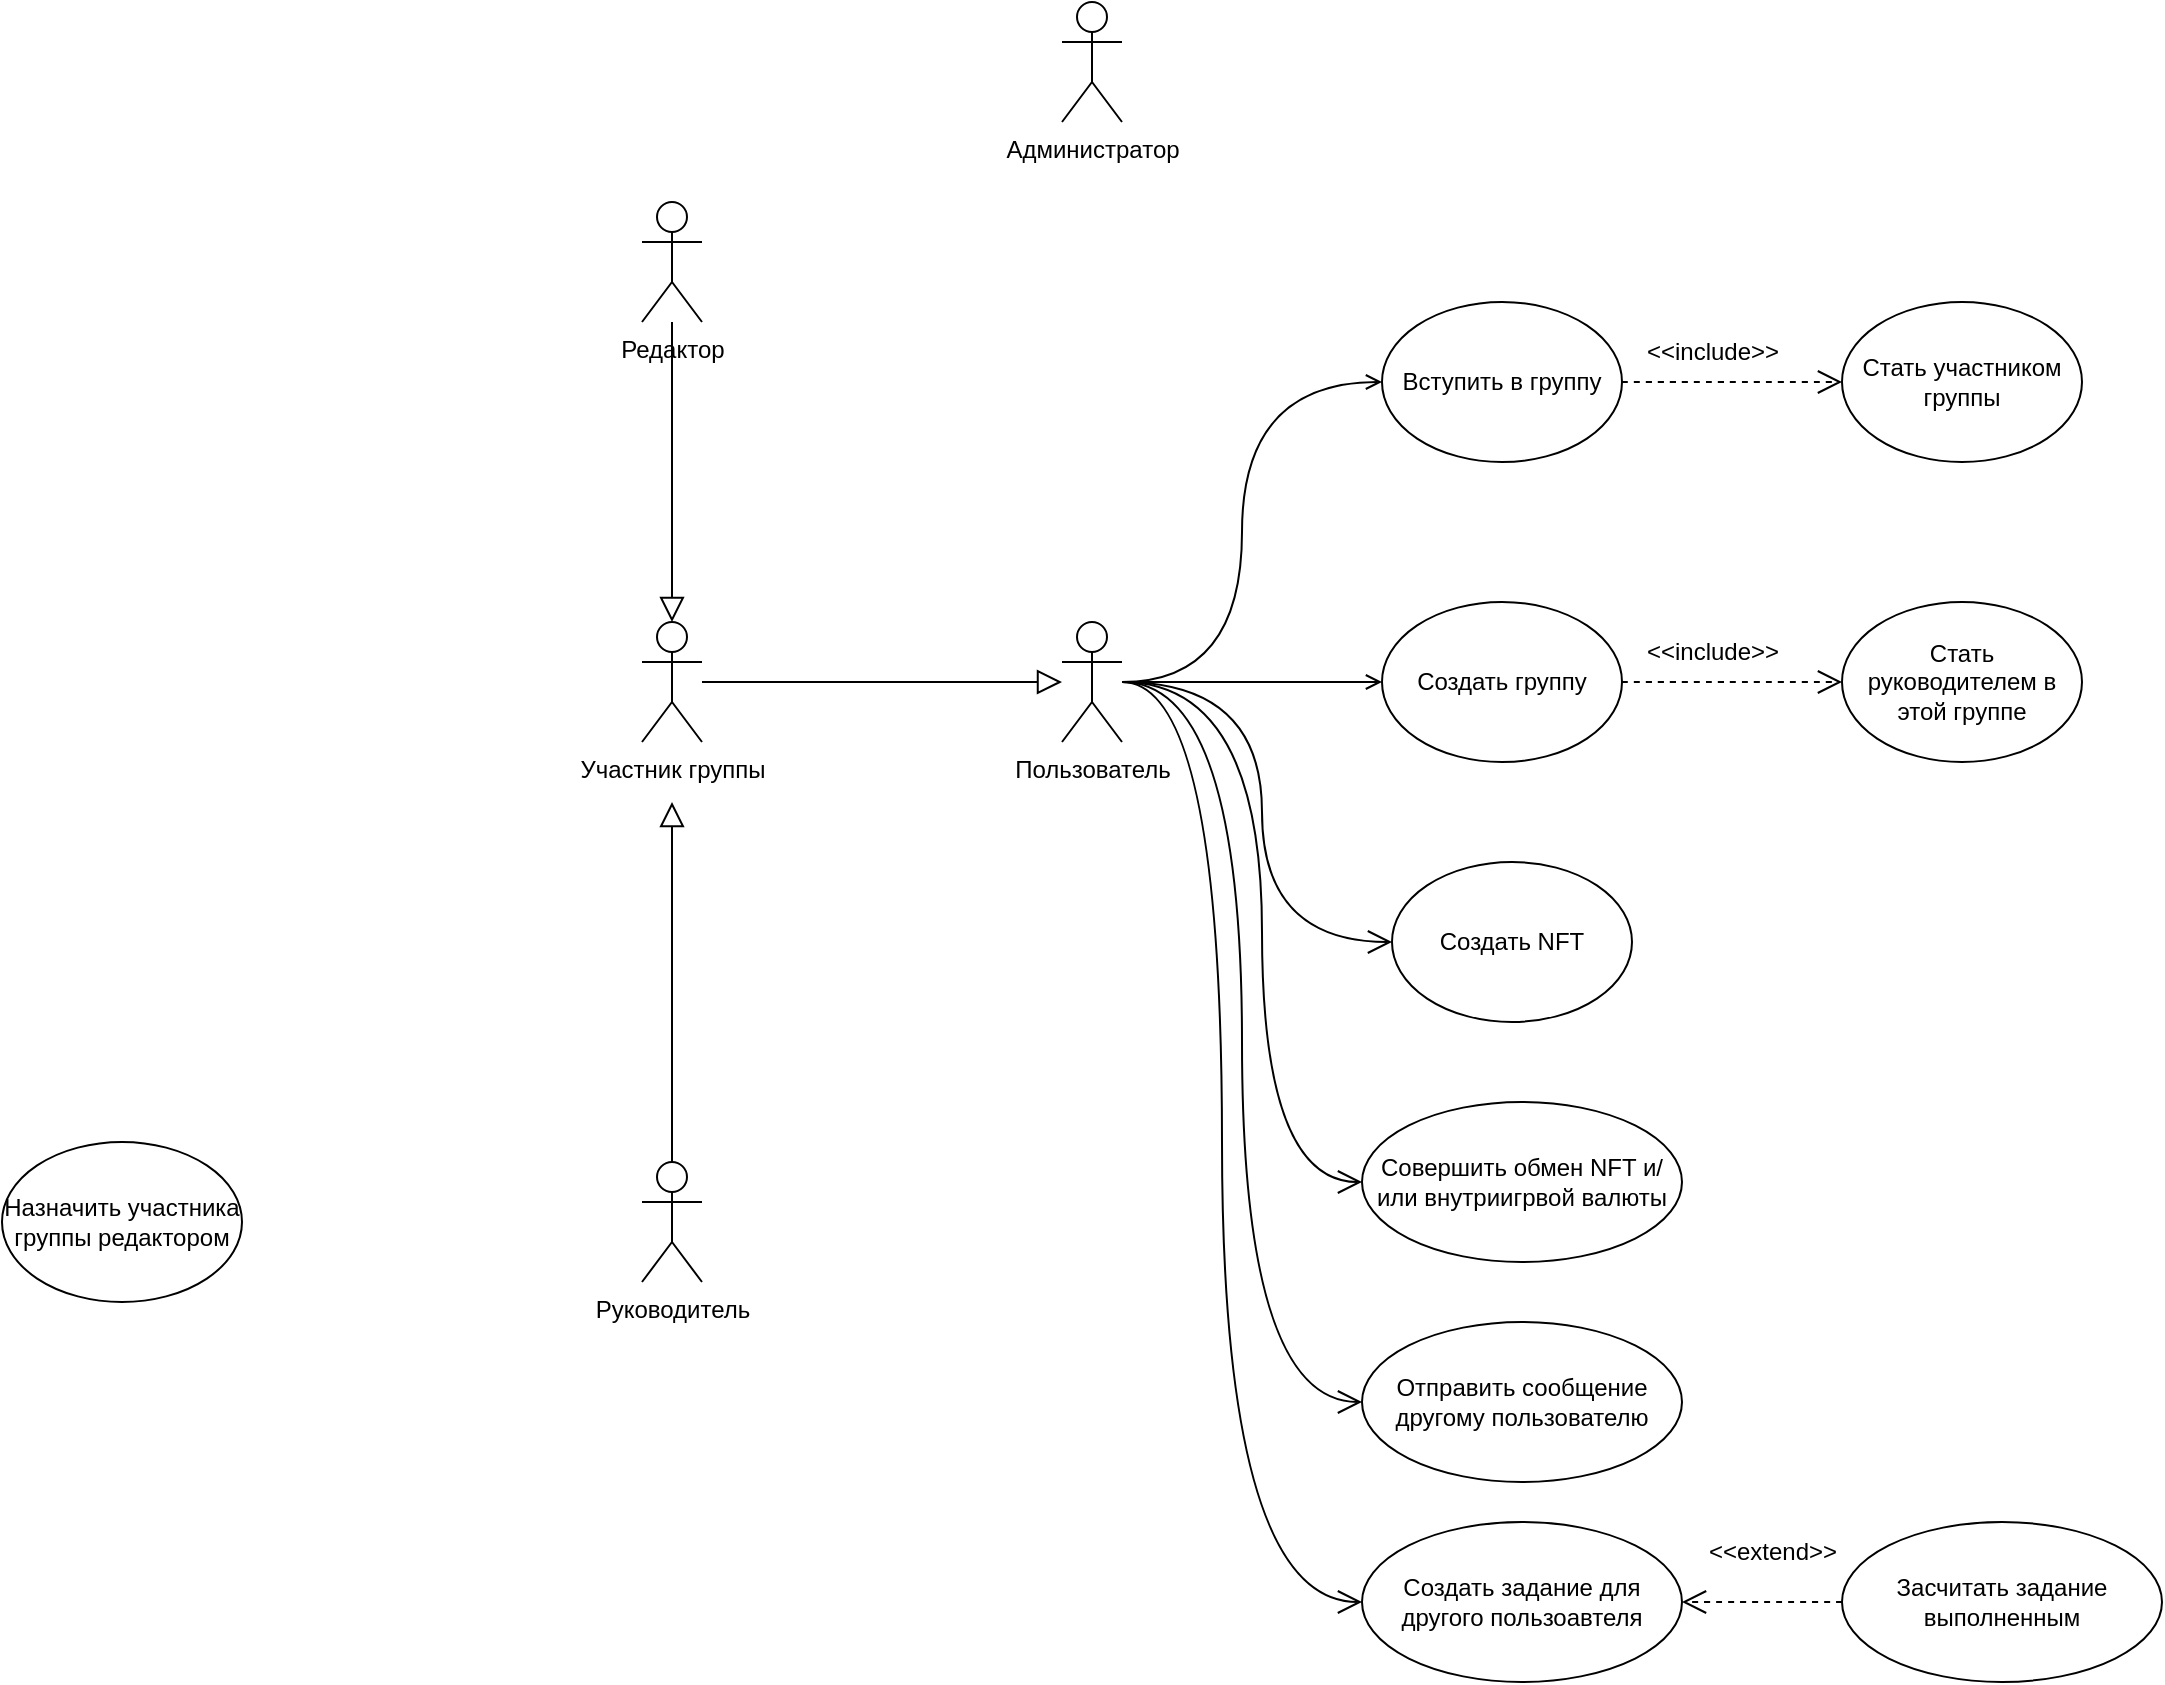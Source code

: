 <mxfile version="20.4.0" type="github">
  <diagram id="FvrIdUqct_F8-ZDYmFi-" name="Page-1">
    <mxGraphModel dx="2396" dy="951" grid="1" gridSize="10" guides="1" tooltips="1" connect="1" arrows="1" fold="1" page="1" pageScale="1" pageWidth="850" pageHeight="1100" math="0" shadow="0">
      <root>
        <mxCell id="0" />
        <mxCell id="1" parent="0" />
        <mxCell id="6BLjF5xcd44py0CRfxdG-7" style="edgeStyle=orthogonalEdgeStyle;rounded=0;orthogonalLoop=1;jettySize=auto;html=1;endArrow=open;endFill=0;curved=1;" edge="1" parent="1" source="6BLjF5xcd44py0CRfxdG-1" target="6BLjF5xcd44py0CRfxdG-5">
          <mxGeometry relative="1" as="geometry" />
        </mxCell>
        <mxCell id="6BLjF5xcd44py0CRfxdG-11" style="edgeStyle=orthogonalEdgeStyle;rounded=0;orthogonalLoop=1;jettySize=auto;html=1;endArrow=open;endFill=0;elbow=vertical;curved=1;" edge="1" parent="1" source="6BLjF5xcd44py0CRfxdG-1" target="6BLjF5xcd44py0CRfxdG-10">
          <mxGeometry relative="1" as="geometry">
            <Array as="points">
              <mxPoint x="350" y="400" />
              <mxPoint x="350" y="250" />
            </Array>
          </mxGeometry>
        </mxCell>
        <mxCell id="6BLjF5xcd44py0CRfxdG-15" style="edgeStyle=orthogonalEdgeStyle;curved=1;rounded=0;orthogonalLoop=1;jettySize=auto;html=1;endArrow=open;endFill=0;startSize=10;endSize=10;elbow=vertical;" edge="1" parent="1" source="6BLjF5xcd44py0CRfxdG-1" target="6BLjF5xcd44py0CRfxdG-14">
          <mxGeometry relative="1" as="geometry">
            <Array as="points">
              <mxPoint x="360" y="400" />
              <mxPoint x="360" y="530" />
            </Array>
          </mxGeometry>
        </mxCell>
        <mxCell id="6BLjF5xcd44py0CRfxdG-23" style="edgeStyle=orthogonalEdgeStyle;curved=1;rounded=0;orthogonalLoop=1;jettySize=auto;html=1;endArrow=open;endFill=0;startSize=10;endSize=10;elbow=vertical;" edge="1" parent="1" source="6BLjF5xcd44py0CRfxdG-1" target="6BLjF5xcd44py0CRfxdG-22">
          <mxGeometry relative="1" as="geometry">
            <Array as="points">
              <mxPoint x="360" y="400" />
              <mxPoint x="360" y="650" />
            </Array>
          </mxGeometry>
        </mxCell>
        <mxCell id="6BLjF5xcd44py0CRfxdG-25" style="edgeStyle=orthogonalEdgeStyle;curved=1;rounded=0;orthogonalLoop=1;jettySize=auto;html=1;endArrow=open;endFill=0;startSize=10;endSize=10;elbow=vertical;" edge="1" parent="1" source="6BLjF5xcd44py0CRfxdG-1" target="6BLjF5xcd44py0CRfxdG-24">
          <mxGeometry relative="1" as="geometry">
            <Array as="points">
              <mxPoint x="350" y="400" />
              <mxPoint x="350" y="760" />
            </Array>
          </mxGeometry>
        </mxCell>
        <mxCell id="6BLjF5xcd44py0CRfxdG-27" style="edgeStyle=orthogonalEdgeStyle;curved=1;rounded=0;orthogonalLoop=1;jettySize=auto;html=1;endArrow=open;endFill=0;startSize=10;endSize=10;elbow=vertical;" edge="1" parent="1" source="6BLjF5xcd44py0CRfxdG-1" target="6BLjF5xcd44py0CRfxdG-26">
          <mxGeometry relative="1" as="geometry">
            <Array as="points">
              <mxPoint x="340" y="400" />
              <mxPoint x="340" y="860" />
            </Array>
          </mxGeometry>
        </mxCell>
        <mxCell id="6BLjF5xcd44py0CRfxdG-1" value="Пользователь" style="shape=umlActor;verticalLabelPosition=bottom;verticalAlign=top;html=1;outlineConnect=0;" vertex="1" parent="1">
          <mxGeometry x="260" y="370" width="30" height="60" as="geometry" />
        </mxCell>
        <mxCell id="6BLjF5xcd44py0CRfxdG-2" value="Администратор" style="shape=umlActor;verticalLabelPosition=bottom;verticalAlign=top;html=1;outlineConnect=0;" vertex="1" parent="1">
          <mxGeometry x="260" y="60" width="30" height="60" as="geometry" />
        </mxCell>
        <mxCell id="6BLjF5xcd44py0CRfxdG-35" style="edgeStyle=orthogonalEdgeStyle;curved=1;rounded=0;orthogonalLoop=1;jettySize=auto;html=1;entryX=0.5;entryY=0;entryDx=0;entryDy=0;entryPerimeter=0;endArrow=block;endFill=0;startSize=10;endSize=10;elbow=vertical;" edge="1" parent="1" source="6BLjF5xcd44py0CRfxdG-3" target="6BLjF5xcd44py0CRfxdG-33">
          <mxGeometry relative="1" as="geometry" />
        </mxCell>
        <mxCell id="6BLjF5xcd44py0CRfxdG-3" value="Редактор" style="shape=umlActor;verticalLabelPosition=bottom;verticalAlign=top;html=1;outlineConnect=0;" vertex="1" parent="1">
          <mxGeometry x="50" y="160" width="30" height="60" as="geometry" />
        </mxCell>
        <mxCell id="6BLjF5xcd44py0CRfxdG-37" style="edgeStyle=orthogonalEdgeStyle;curved=1;rounded=0;orthogonalLoop=1;jettySize=auto;html=1;endArrow=block;endFill=0;startSize=10;endSize=10;elbow=vertical;" edge="1" parent="1" source="6BLjF5xcd44py0CRfxdG-4">
          <mxGeometry relative="1" as="geometry">
            <mxPoint x="65" y="460" as="targetPoint" />
          </mxGeometry>
        </mxCell>
        <mxCell id="6BLjF5xcd44py0CRfxdG-4" value="Руководитель" style="shape=umlActor;verticalLabelPosition=bottom;verticalAlign=top;html=1;outlineConnect=0;" vertex="1" parent="1">
          <mxGeometry x="50" y="640" width="30" height="60" as="geometry" />
        </mxCell>
        <mxCell id="6BLjF5xcd44py0CRfxdG-17" style="edgeStyle=orthogonalEdgeStyle;curved=1;rounded=0;orthogonalLoop=1;jettySize=auto;html=1;endArrow=open;endFill=0;startSize=10;endSize=10;elbow=vertical;dashed=1;" edge="1" parent="1" source="6BLjF5xcd44py0CRfxdG-5" target="6BLjF5xcd44py0CRfxdG-16">
          <mxGeometry relative="1" as="geometry" />
        </mxCell>
        <mxCell id="6BLjF5xcd44py0CRfxdG-5" value="Создать группу" style="ellipse;whiteSpace=wrap;html=1;" vertex="1" parent="1">
          <mxGeometry x="420" y="360" width="120" height="80" as="geometry" />
        </mxCell>
        <mxCell id="6BLjF5xcd44py0CRfxdG-10" value="Вступить в группу" style="ellipse;whiteSpace=wrap;html=1;" vertex="1" parent="1">
          <mxGeometry x="420" y="210" width="120" height="80" as="geometry" />
        </mxCell>
        <mxCell id="6BLjF5xcd44py0CRfxdG-14" value="Создать NFT" style="ellipse;whiteSpace=wrap;html=1;" vertex="1" parent="1">
          <mxGeometry x="425" y="490" width="120" height="80" as="geometry" />
        </mxCell>
        <mxCell id="6BLjF5xcd44py0CRfxdG-16" value="Стать руководителем в этой группе" style="ellipse;whiteSpace=wrap;html=1;" vertex="1" parent="1">
          <mxGeometry x="650" y="360" width="120" height="80" as="geometry" />
        </mxCell>
        <mxCell id="6BLjF5xcd44py0CRfxdG-18" value="&amp;lt;&amp;lt;include&amp;gt;&amp;gt;" style="text;html=1;align=center;verticalAlign=middle;resizable=0;points=[];autosize=1;strokeColor=none;fillColor=none;" vertex="1" parent="1">
          <mxGeometry x="540" y="370" width="90" height="30" as="geometry" />
        </mxCell>
        <mxCell id="6BLjF5xcd44py0CRfxdG-19" value="Стать участником группы" style="ellipse;whiteSpace=wrap;html=1;" vertex="1" parent="1">
          <mxGeometry x="650" y="210" width="120" height="80" as="geometry" />
        </mxCell>
        <mxCell id="6BLjF5xcd44py0CRfxdG-20" style="edgeStyle=orthogonalEdgeStyle;curved=1;rounded=0;orthogonalLoop=1;jettySize=auto;html=1;endArrow=open;endFill=0;startSize=10;endSize=10;elbow=vertical;dashed=1;" edge="1" parent="1" source="6BLjF5xcd44py0CRfxdG-10" target="6BLjF5xcd44py0CRfxdG-19">
          <mxGeometry relative="1" as="geometry">
            <mxPoint x="550" y="240" as="sourcePoint" />
            <mxPoint x="660" y="240" as="targetPoint" />
          </mxGeometry>
        </mxCell>
        <mxCell id="6BLjF5xcd44py0CRfxdG-21" value="&amp;lt;&amp;lt;include&amp;gt;&amp;gt;" style="text;html=1;align=center;verticalAlign=middle;resizable=0;points=[];autosize=1;strokeColor=none;fillColor=none;" vertex="1" parent="1">
          <mxGeometry x="540" y="220" width="90" height="30" as="geometry" />
        </mxCell>
        <mxCell id="6BLjF5xcd44py0CRfxdG-22" value="Совершить обмен NFT и/или внутриигрвой валюты" style="ellipse;whiteSpace=wrap;html=1;" vertex="1" parent="1">
          <mxGeometry x="410" y="610" width="160" height="80" as="geometry" />
        </mxCell>
        <mxCell id="6BLjF5xcd44py0CRfxdG-24" value="Отправить сообщение другому пользователю" style="ellipse;whiteSpace=wrap;html=1;" vertex="1" parent="1">
          <mxGeometry x="410" y="720" width="160" height="80" as="geometry" />
        </mxCell>
        <mxCell id="6BLjF5xcd44py0CRfxdG-26" value="Создать задание для другого пользоавтеля" style="ellipse;whiteSpace=wrap;html=1;" vertex="1" parent="1">
          <mxGeometry x="410" y="820" width="160" height="80" as="geometry" />
        </mxCell>
        <mxCell id="6BLjF5xcd44py0CRfxdG-29" style="edgeStyle=orthogonalEdgeStyle;curved=1;rounded=0;orthogonalLoop=1;jettySize=auto;html=1;endArrow=open;endFill=0;startSize=10;endSize=10;elbow=vertical;dashed=1;" edge="1" parent="1" source="6BLjF5xcd44py0CRfxdG-28" target="6BLjF5xcd44py0CRfxdG-26">
          <mxGeometry relative="1" as="geometry" />
        </mxCell>
        <mxCell id="6BLjF5xcd44py0CRfxdG-28" value="Засчитать задание выполненным" style="ellipse;whiteSpace=wrap;html=1;" vertex="1" parent="1">
          <mxGeometry x="650" y="820" width="160" height="80" as="geometry" />
        </mxCell>
        <mxCell id="6BLjF5xcd44py0CRfxdG-32" value="&amp;lt;&amp;lt;extend&amp;gt;&amp;gt;" style="text;html=1;align=center;verticalAlign=middle;resizable=0;points=[];autosize=1;strokeColor=none;fillColor=none;" vertex="1" parent="1">
          <mxGeometry x="570" y="820" width="90" height="30" as="geometry" />
        </mxCell>
        <mxCell id="6BLjF5xcd44py0CRfxdG-34" style="edgeStyle=orthogonalEdgeStyle;curved=1;rounded=0;orthogonalLoop=1;jettySize=auto;html=1;endArrow=block;endFill=0;startSize=10;endSize=10;elbow=vertical;" edge="1" parent="1" source="6BLjF5xcd44py0CRfxdG-33">
          <mxGeometry relative="1" as="geometry">
            <mxPoint x="260" y="400" as="targetPoint" />
          </mxGeometry>
        </mxCell>
        <mxCell id="6BLjF5xcd44py0CRfxdG-33" value="Участник группы" style="shape=umlActor;verticalLabelPosition=bottom;verticalAlign=top;html=1;outlineConnect=0;" vertex="1" parent="1">
          <mxGeometry x="50" y="370" width="30" height="60" as="geometry" />
        </mxCell>
        <mxCell id="6BLjF5xcd44py0CRfxdG-38" value="Назначить участника группы редактором" style="ellipse;whiteSpace=wrap;html=1;" vertex="1" parent="1">
          <mxGeometry x="-270" y="630" width="120" height="80" as="geometry" />
        </mxCell>
      </root>
    </mxGraphModel>
  </diagram>
</mxfile>
